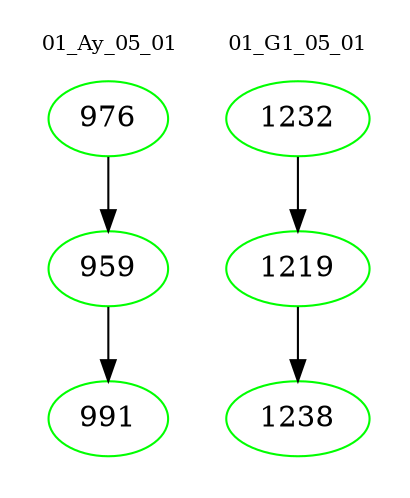 digraph{
subgraph cluster_0 {
color = white
label = "01_Ay_05_01";
fontsize=10;
T0_976 [label="976", color="green"]
T0_976 -> T0_959 [color="black"]
T0_959 [label="959", color="green"]
T0_959 -> T0_991 [color="black"]
T0_991 [label="991", color="green"]
}
subgraph cluster_1 {
color = white
label = "01_G1_05_01";
fontsize=10;
T1_1232 [label="1232", color="green"]
T1_1232 -> T1_1219 [color="black"]
T1_1219 [label="1219", color="green"]
T1_1219 -> T1_1238 [color="black"]
T1_1238 [label="1238", color="green"]
}
}
